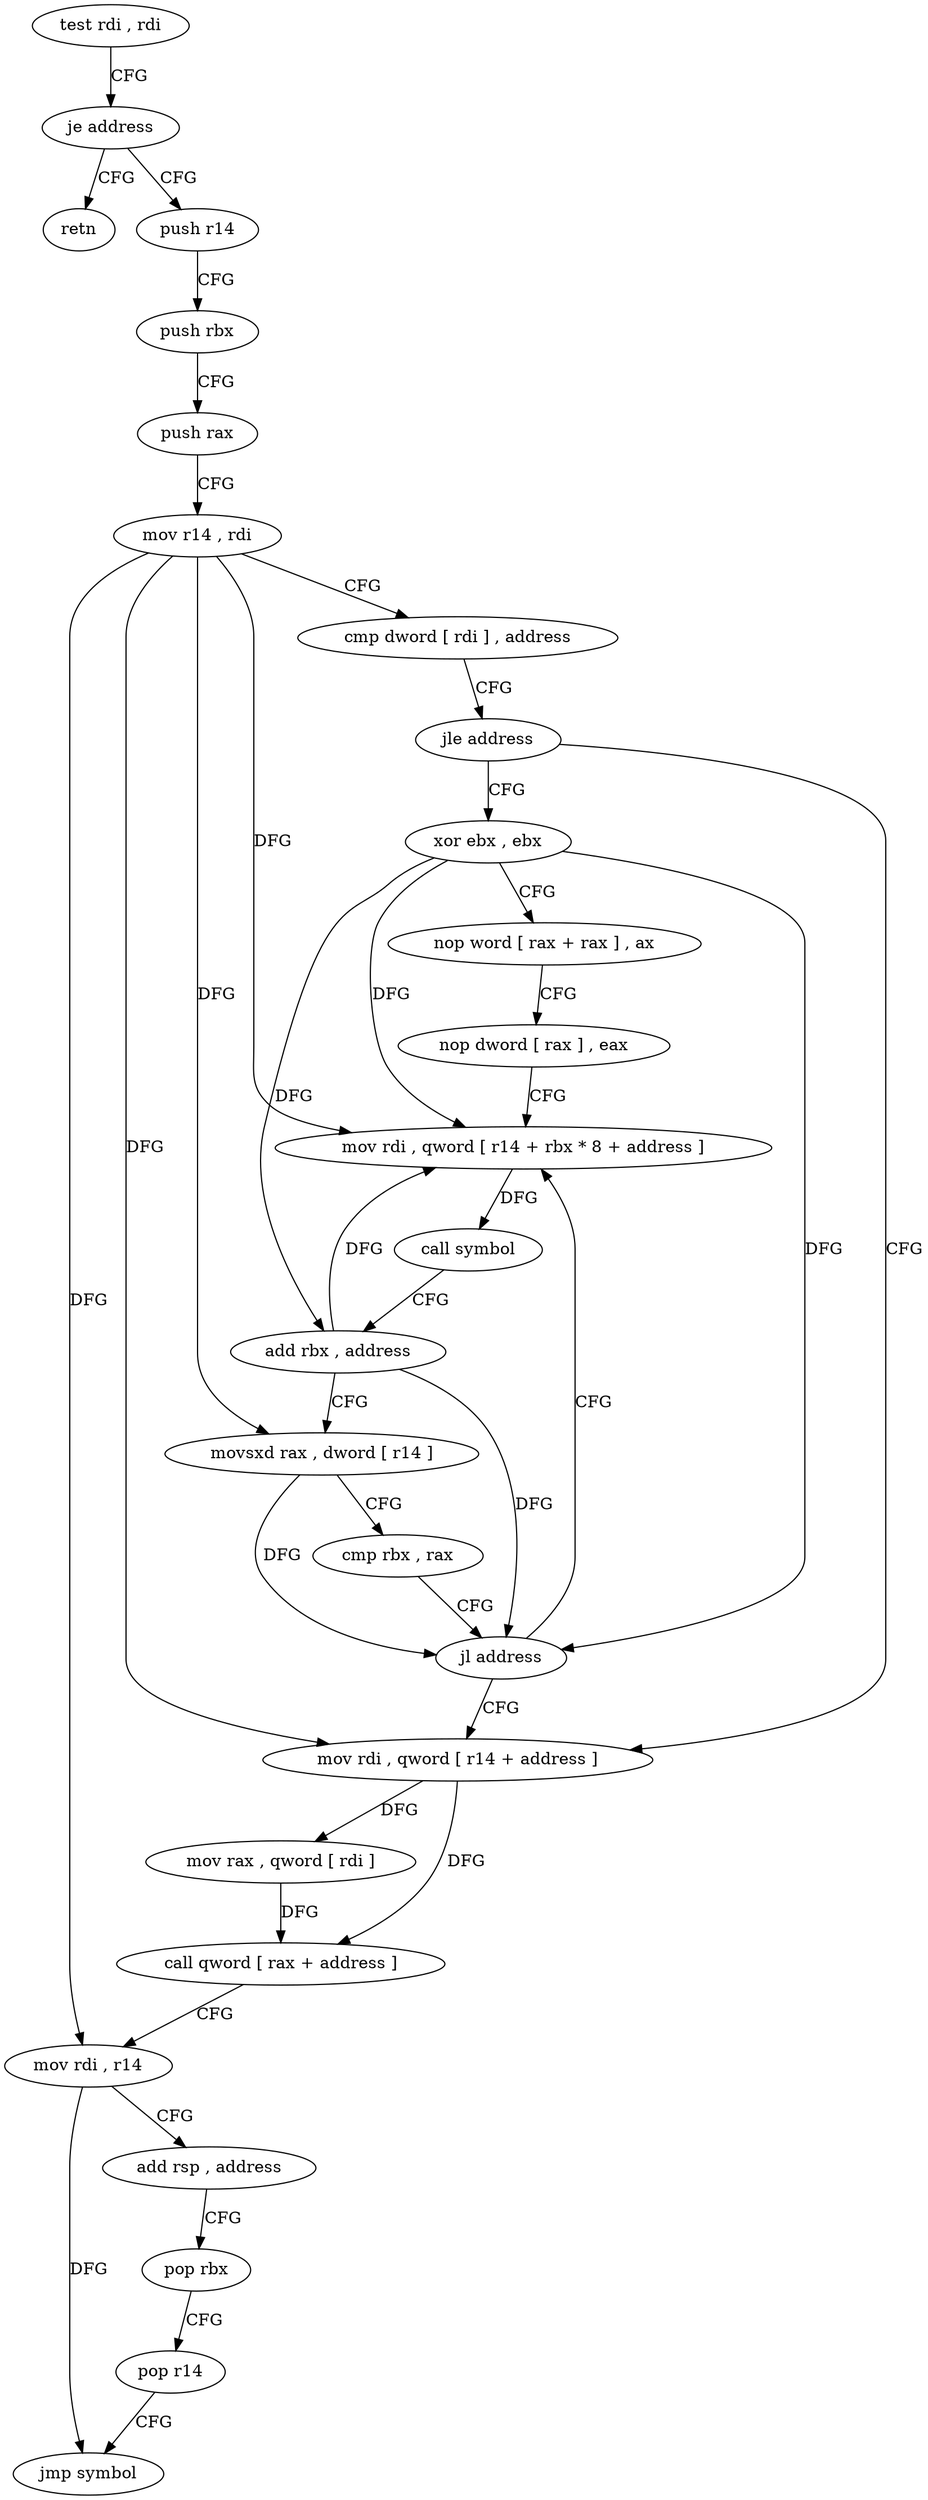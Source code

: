 digraph "func" {
"70048" [label = "test rdi , rdi" ]
"70051" [label = "je address" ]
"70133" [label = "retn" ]
"70053" [label = "push r14" ]
"70055" [label = "push rbx" ]
"70056" [label = "push rax" ]
"70057" [label = "mov r14 , rdi" ]
"70060" [label = "cmp dword [ rdi ] , address" ]
"70063" [label = "jle address" ]
"70102" [label = "mov rdi , qword [ r14 + address ]" ]
"70065" [label = "xor ebx , ebx" ]
"70109" [label = "mov rax , qword [ rdi ]" ]
"70112" [label = "call qword [ rax + address ]" ]
"70118" [label = "mov rdi , r14" ]
"70121" [label = "add rsp , address" ]
"70125" [label = "pop rbx" ]
"70126" [label = "pop r14" ]
"70128" [label = "jmp symbol" ]
"70067" [label = "nop word [ rax + rax ] , ax" ]
"70077" [label = "nop dword [ rax ] , eax" ]
"70080" [label = "mov rdi , qword [ r14 + rbx * 8 + address ]" ]
"70085" [label = "call symbol" ]
"70090" [label = "add rbx , address" ]
"70094" [label = "movsxd rax , dword [ r14 ]" ]
"70097" [label = "cmp rbx , rax" ]
"70100" [label = "jl address" ]
"70048" -> "70051" [ label = "CFG" ]
"70051" -> "70133" [ label = "CFG" ]
"70051" -> "70053" [ label = "CFG" ]
"70053" -> "70055" [ label = "CFG" ]
"70055" -> "70056" [ label = "CFG" ]
"70056" -> "70057" [ label = "CFG" ]
"70057" -> "70060" [ label = "CFG" ]
"70057" -> "70102" [ label = "DFG" ]
"70057" -> "70118" [ label = "DFG" ]
"70057" -> "70080" [ label = "DFG" ]
"70057" -> "70094" [ label = "DFG" ]
"70060" -> "70063" [ label = "CFG" ]
"70063" -> "70102" [ label = "CFG" ]
"70063" -> "70065" [ label = "CFG" ]
"70102" -> "70109" [ label = "DFG" ]
"70102" -> "70112" [ label = "DFG" ]
"70065" -> "70067" [ label = "CFG" ]
"70065" -> "70080" [ label = "DFG" ]
"70065" -> "70090" [ label = "DFG" ]
"70065" -> "70100" [ label = "DFG" ]
"70109" -> "70112" [ label = "DFG" ]
"70112" -> "70118" [ label = "CFG" ]
"70118" -> "70121" [ label = "CFG" ]
"70118" -> "70128" [ label = "DFG" ]
"70121" -> "70125" [ label = "CFG" ]
"70125" -> "70126" [ label = "CFG" ]
"70126" -> "70128" [ label = "CFG" ]
"70067" -> "70077" [ label = "CFG" ]
"70077" -> "70080" [ label = "CFG" ]
"70080" -> "70085" [ label = "DFG" ]
"70085" -> "70090" [ label = "CFG" ]
"70090" -> "70094" [ label = "CFG" ]
"70090" -> "70080" [ label = "DFG" ]
"70090" -> "70100" [ label = "DFG" ]
"70094" -> "70097" [ label = "CFG" ]
"70094" -> "70100" [ label = "DFG" ]
"70097" -> "70100" [ label = "CFG" ]
"70100" -> "70080" [ label = "CFG" ]
"70100" -> "70102" [ label = "CFG" ]
}
